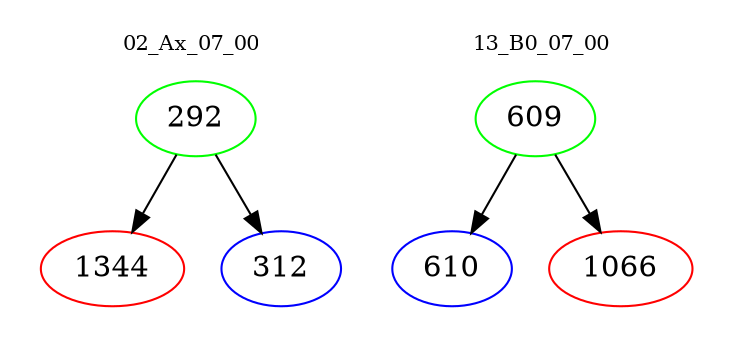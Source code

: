 digraph{
subgraph cluster_0 {
color = white
label = "02_Ax_07_00";
fontsize=10;
T0_292 [label="292", color="green"]
T0_292 -> T0_1344 [color="black"]
T0_1344 [label="1344", color="red"]
T0_292 -> T0_312 [color="black"]
T0_312 [label="312", color="blue"]
}
subgraph cluster_1 {
color = white
label = "13_B0_07_00";
fontsize=10;
T1_609 [label="609", color="green"]
T1_609 -> T1_610 [color="black"]
T1_610 [label="610", color="blue"]
T1_609 -> T1_1066 [color="black"]
T1_1066 [label="1066", color="red"]
}
}
